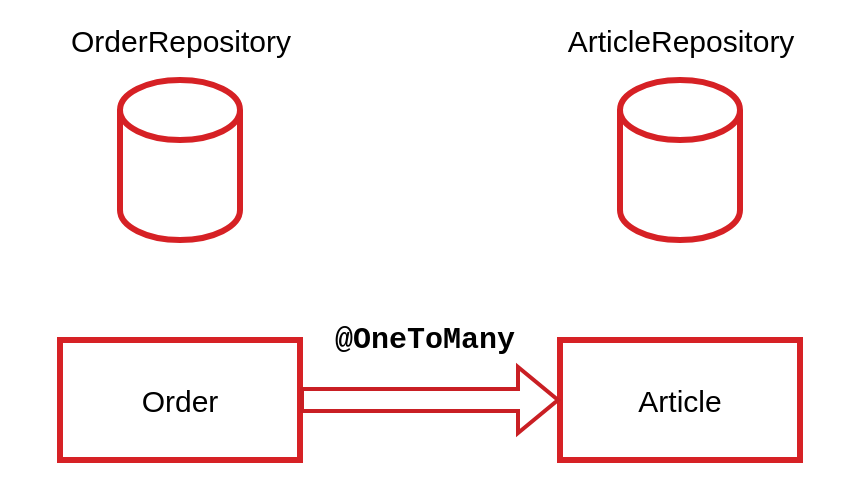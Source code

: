 <mxfile version="25.0.3">
  <diagram name="Page-1" id="6GyipOatxIIVSVKHxFAy">
    <mxGraphModel dx="1562" dy="845" grid="1" gridSize="10" guides="1" tooltips="1" connect="1" arrows="1" fold="1" page="1" pageScale="1" pageWidth="850" pageHeight="1100" math="0" shadow="0">
      <root>
        <mxCell id="0" />
        <mxCell id="1" parent="0" />
        <mxCell id="hvzIIKVZ51MqT405g5E5-15" value="" style="rounded=0;whiteSpace=wrap;html=1;strokeColor=none;" vertex="1" parent="1">
          <mxGeometry x="150" y="120" width="430" height="250" as="geometry" />
        </mxCell>
        <mxCell id="hvzIIKVZ51MqT405g5E5-5" value="" style="group" vertex="1" connectable="0" parent="1">
          <mxGeometry x="440" y="140" width="100" height="100" as="geometry" />
        </mxCell>
        <mxCell id="hvzIIKVZ51MqT405g5E5-3" value="" style="shape=cylinder3;whiteSpace=wrap;html=1;boundedLbl=1;backgroundOutline=1;size=15;fillColor=none;strokeColor=#D62125;strokeWidth=3;align=center;verticalAlign=middle;fontFamily=Helvetica;fontSize=12;fontColor=default;" vertex="1" parent="hvzIIKVZ51MqT405g5E5-5">
          <mxGeometry x="20" y="20" width="60" height="80" as="geometry" />
        </mxCell>
        <mxCell id="hvzIIKVZ51MqT405g5E5-4" value="&lt;span style=&quot;font-weight: 400; text-wrap-mode: wrap;&quot;&gt;ArticleRepository&lt;/span&gt;" style="text;strokeColor=none;fillColor=none;html=1;fontSize=15;fontStyle=1;verticalAlign=middle;align=center;" vertex="1" parent="hvzIIKVZ51MqT405g5E5-5">
          <mxGeometry y="-10" width="100" height="20" as="geometry" />
        </mxCell>
        <mxCell id="hvzIIKVZ51MqT405g5E5-6" value="" style="group" vertex="1" connectable="0" parent="1">
          <mxGeometry x="190" y="140" width="100" height="100" as="geometry" />
        </mxCell>
        <mxCell id="hvzIIKVZ51MqT405g5E5-1" value="" style="shape=cylinder3;whiteSpace=wrap;html=1;boundedLbl=1;backgroundOutline=1;size=15;fillColor=none;strokeColor=#D62125;strokeWidth=3;" vertex="1" parent="hvzIIKVZ51MqT405g5E5-6">
          <mxGeometry x="20" y="20" width="60" height="80" as="geometry" />
        </mxCell>
        <mxCell id="hvzIIKVZ51MqT405g5E5-2" value="&lt;span style=&quot;font-weight: 400; text-wrap-mode: wrap;&quot;&gt;OrderRepository&lt;/span&gt;" style="text;strokeColor=none;fillColor=none;html=1;fontSize=15;fontStyle=1;verticalAlign=middle;align=center;" vertex="1" parent="hvzIIKVZ51MqT405g5E5-6">
          <mxGeometry y="-10" width="100" height="20" as="geometry" />
        </mxCell>
        <mxCell id="hvzIIKVZ51MqT405g5E5-7" value="&lt;font&gt;Order&lt;/font&gt;" style="rounded=0;whiteSpace=wrap;html=1;fontSize=15;fillColor=none;strokeColor=#D62125;strokeWidth=3;align=center;verticalAlign=middle;fontFamily=Helvetica;fontColor=default;" vertex="1" parent="1">
          <mxGeometry x="180" y="290" width="120" height="60" as="geometry" />
        </mxCell>
        <mxCell id="hvzIIKVZ51MqT405g5E5-8" value="&lt;font&gt;Article&lt;/font&gt;" style="rounded=0;whiteSpace=wrap;html=1;fontSize=15;fillColor=none;strokeColor=#D62125;strokeWidth=3;align=center;verticalAlign=middle;fontFamily=Helvetica;fontColor=default;" vertex="1" parent="1">
          <mxGeometry x="430" y="290" width="120" height="60" as="geometry" />
        </mxCell>
        <mxCell id="hvzIIKVZ51MqT405g5E5-16" value="" style="shape=flexArrow;endArrow=classic;startArrow=none;html=1;rounded=0;strokeColor=#C91F24;strokeWidth=2;fillColor=default;startFill=0;entryX=0;entryY=0.5;entryDx=0;entryDy=0;exitX=1;exitY=0.5;exitDx=0;exitDy=0;" edge="1" parent="1" source="hvzIIKVZ51MqT405g5E5-7" target="hvzIIKVZ51MqT405g5E5-8">
          <mxGeometry width="100" height="100" relative="1" as="geometry">
            <mxPoint x="320" y="470" as="sourcePoint" />
            <mxPoint x="480" y="470" as="targetPoint" />
          </mxGeometry>
        </mxCell>
        <mxCell id="hvzIIKVZ51MqT405g5E5-20" value="&lt;span style=&quot;font-family: &amp;quot;Courier New&amp;quot;; font-size: 15px; font-weight: 700;&quot;&gt;@OneToMany&lt;/span&gt;" style="edgeLabel;html=1;align=center;verticalAlign=middle;resizable=0;points=[];" vertex="1" connectable="0" parent="hvzIIKVZ51MqT405g5E5-16">
          <mxGeometry x="0.21" relative="1" as="geometry">
            <mxPoint x="-17" y="-30" as="offset" />
          </mxGeometry>
        </mxCell>
      </root>
    </mxGraphModel>
  </diagram>
</mxfile>
